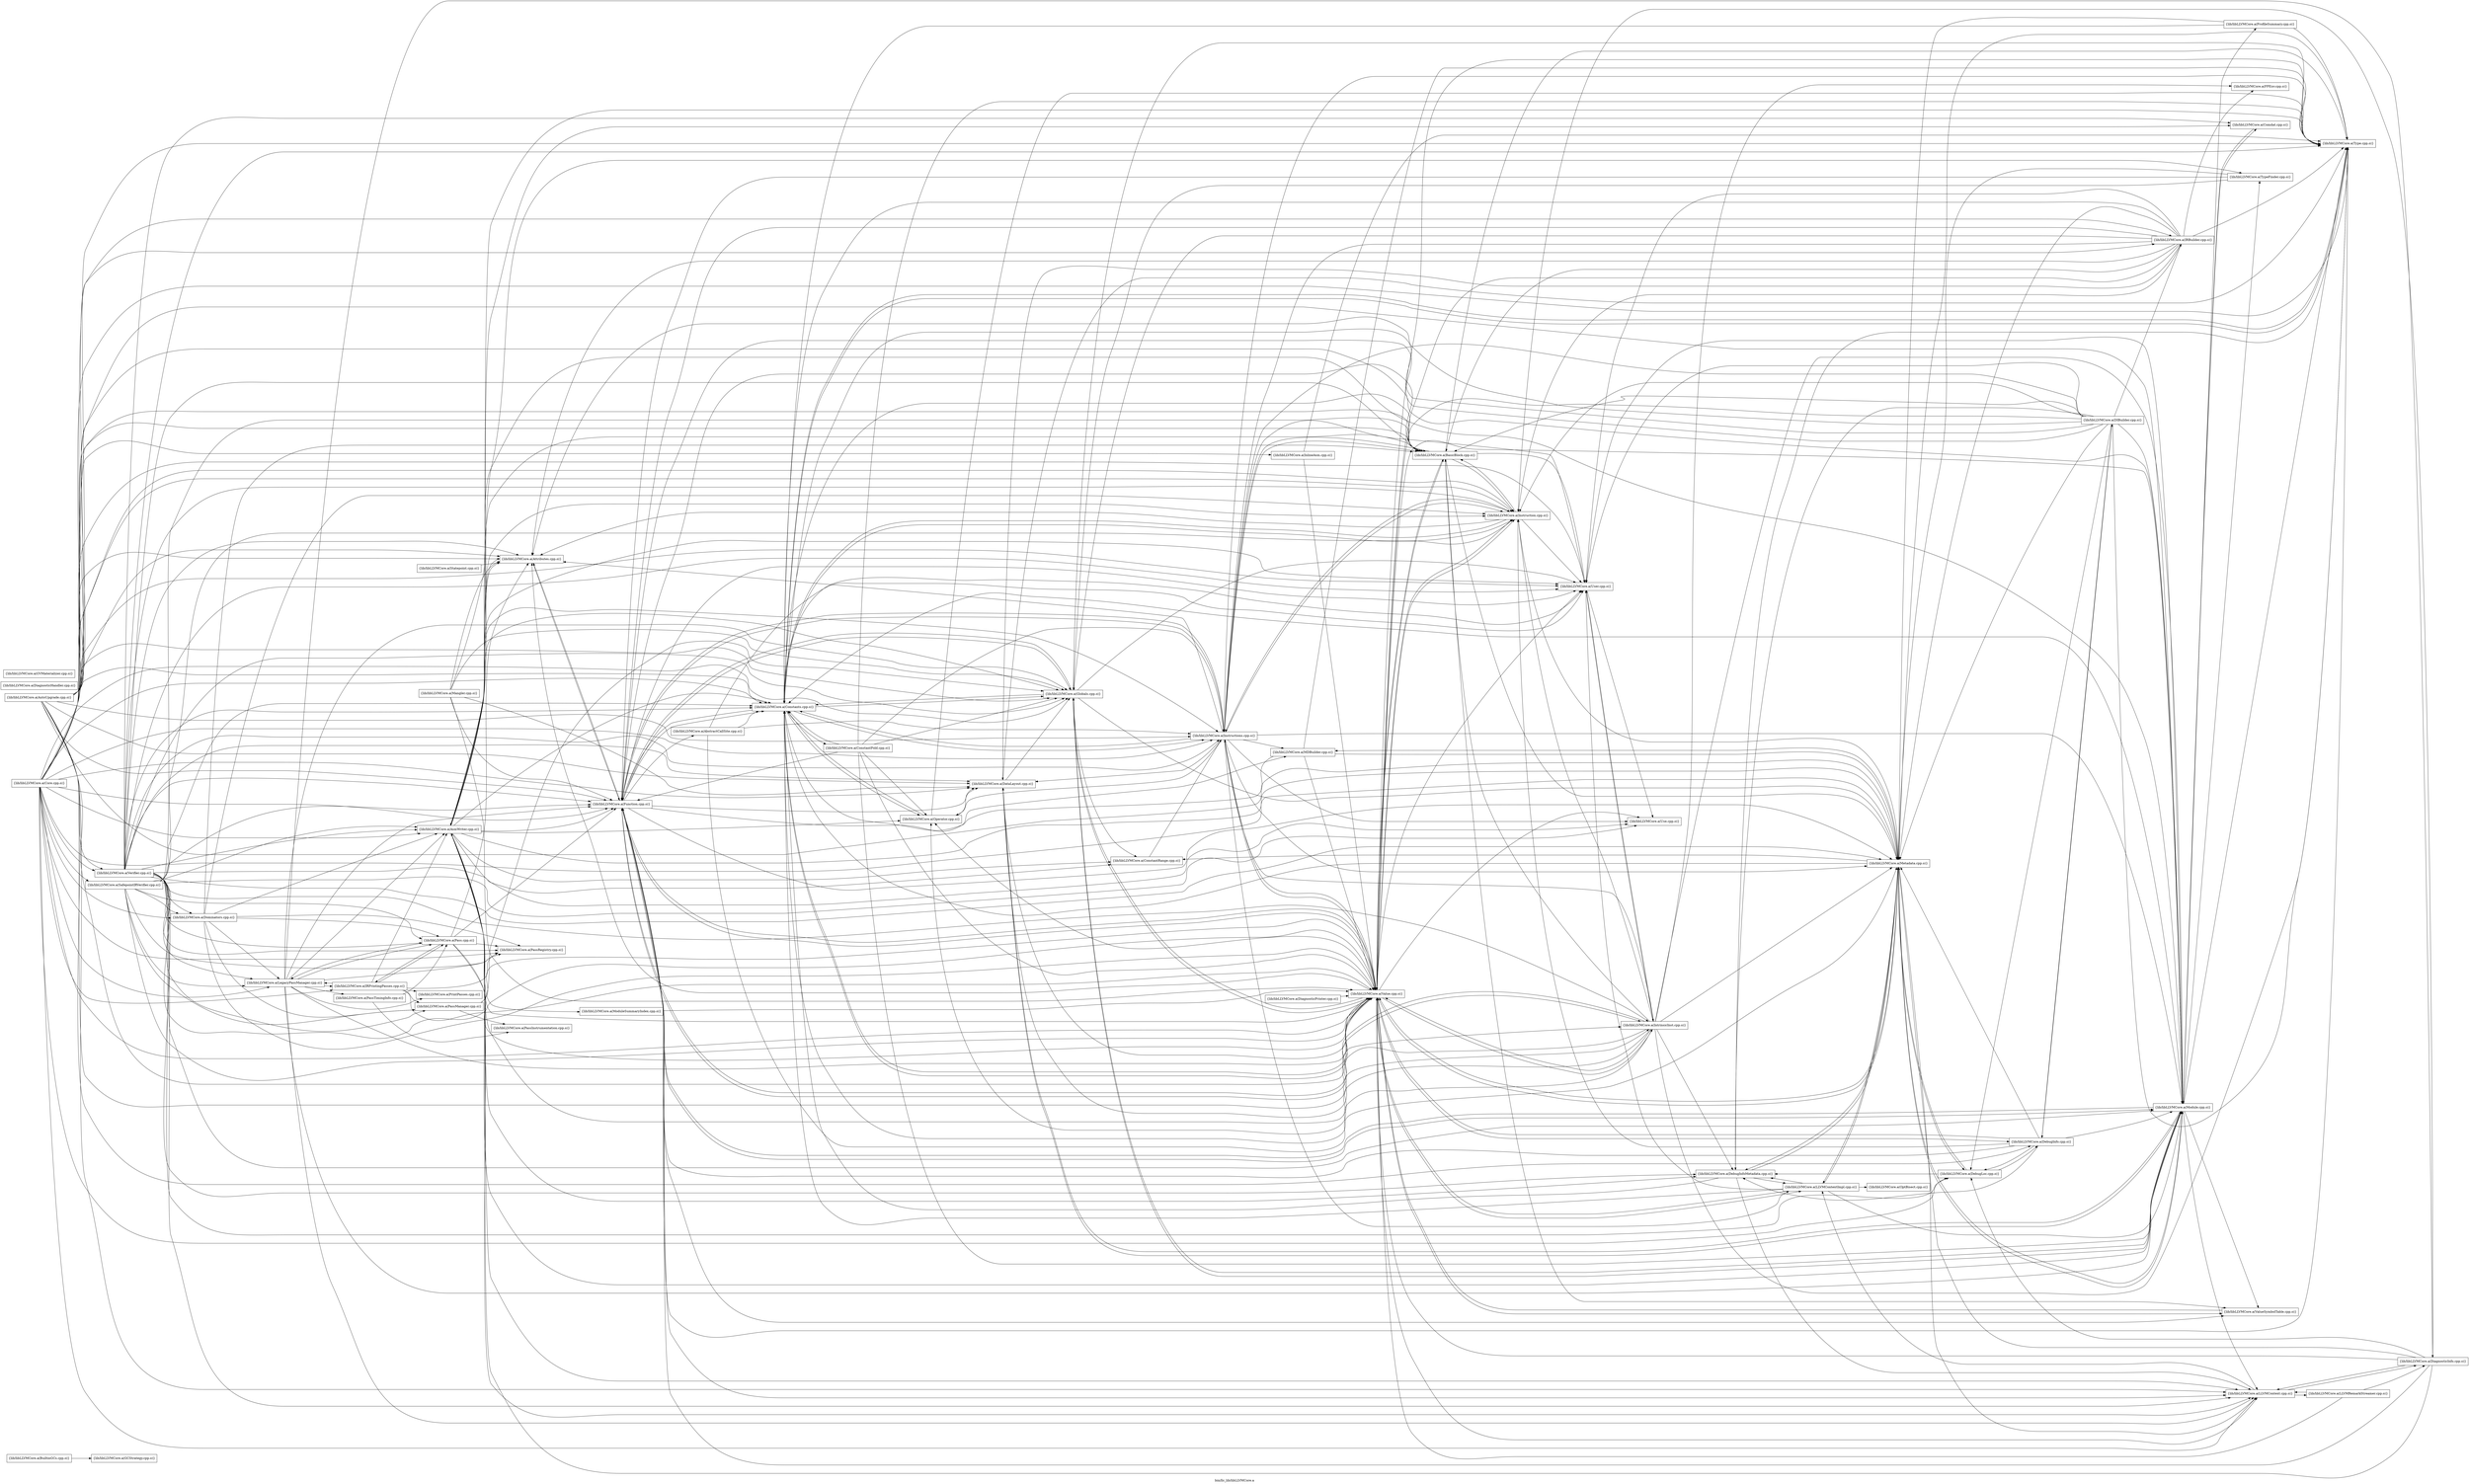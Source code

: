 digraph "bin/llc_lib/libLLVMCore.a" {
	label="bin/llc_lib/libLLVMCore.a";
	rankdir=LR;
	{ rank=same; Node0x561a16ecaf58;  }
	{ rank=same; Node0x561a16ecaf58;  }

	Node0x561a16ecaf58 [shape=record,shape=box,group=0,label="{lib/libLLVMCore.a(BuiltinGCs.cpp.o)}"];
	Node0x561a16ecaf58 -> Node0x561a16ecc038;
	Node0x561a16ecdf28 [shape=record,shape=box,group=0,label="{lib/libLLVMCore.a(Core.cpp.o)}"];
	Node0x561a16ecdf28 -> Node0x561a16ec88e8;
	Node0x561a16ecdf28 -> Node0x561a16ec96a8;
	Node0x561a16ecdf28 -> Node0x561a16eca288;
	Node0x561a16ecdf28 -> Node0x561a16ece1f8;
	Node0x561a16ecdf28 -> Node0x561a16ecf918;
	Node0x561a16ecdf28 -> Node0x561a16ed05e8;
	Node0x561a16ecdf28 -> Node0x561a16ecb0e8;
	Node0x561a16ecdf28 -> Node0x561a16ecbcc8;
	Node0x561a16ecdf28 -> Node0x561a16eccb78;
	Node0x561a16ecdf28 -> Node0x561a16eccda8;
	Node0x561a16ecdf28 -> Node0x561a16ec3c58;
	Node0x561a16ecdf28 -> Node0x561a16ec4388;
	Node0x561a16ecdf28 -> Node0x561a16ecffa8;
	Node0x561a16ecdf28 -> Node0x561a16ed0728;
	Node0x561a16ecdf28 -> Node0x561a16ecf008;
	Node0x561a16ecdf28 -> Node0x561a16ecdde8;
	Node0x561a16ecdf28 -> Node0x561a16ecc948;
	Node0x561a16ecdf28 -> Node0x561a16ee2f68;
	Node0x561a16ecdf28 -> Node0x561a16ee5df8;
	Node0x561a16ecdf28 -> Node0x561a16ecda28;
	Node0x561a16ecdf28 -> Node0x561a16ed22a8;
	Node0x561a16ecdf28 -> Node0x561a16ed0318;
	Node0x561a16ecdf28 -> Node0x561a16ed0598;
	Node0x561a16ecdf28 -> Node0x561a16ec04b8;
	Node0x561a16ecf918 [shape=record,shape=box,group=0,label="{lib/libLLVMCore.a(DataLayout.cpp.o)}"];
	Node0x561a16ecf918 -> Node0x561a16eccb78;
	Node0x561a16ecf918 -> Node0x561a16ee2f68;
	Node0x561a16ecf918 -> Node0x561a16ed22a8;
	Node0x561a16ed0368 [shape=record,shape=box,group=0,label="{lib/libLLVMCore.a(DiagnosticHandler.cpp.o)}"];
	Node0x561a16ecf008 [shape=record,shape=box,group=0,label="{lib/libLLVMCore.a(LLVMContext.cpp.o)}"];
	Node0x561a16ecf008 -> Node0x561a16eca238;
	Node0x561a16ecf008 -> Node0x561a16ece338;
	Node0x561a16ecf008 -> Node0x561a16eceab8;
	Node0x561a16eceab8 [shape=record,shape=box,group=0,label="{lib/libLLVMCore.a(LLVMRemarkStreamer.cpp.o)}"];
	Node0x561a16eceab8 -> Node0x561a16eca238;
	Node0x561a16eceab8 -> Node0x561a16ecf008;
	Node0x561a16eceab8 -> Node0x561a16ed0598;
	Node0x561a16ecdde8 [shape=record,shape=box,group=0,label="{lib/libLLVMCore.a(LegacyPassManager.cpp.o)}"];
	Node0x561a16ecdde8 -> Node0x561a16ec88e8;
	Node0x561a16ecdde8 -> Node0x561a16eca238;
	Node0x561a16ecdde8 -> Node0x561a16ecbcc8;
	Node0x561a16ecdde8 -> Node0x561a16eccb78;
	Node0x561a16ecdde8 -> Node0x561a16ec3c58;
	Node0x561a16ecdde8 -> Node0x561a16ecf008;
	Node0x561a16ecdde8 -> Node0x561a16ee2f68;
	Node0x561a16ecdde8 -> Node0x561a16ee2658;
	Node0x561a16ecdde8 -> Node0x561a16ee5df8;
	Node0x561a16ecdde8 -> Node0x561a16ee42c8;
	Node0x561a16ecdde8 -> Node0x561a16ee4f98;
	Node0x561a16ecdde8 -> Node0x561a16ed0598;
	Node0x561a16ee2f68 [shape=record,shape=box,group=0,label="{lib/libLLVMCore.a(Module.cpp.o)}"];
	Node0x561a16ee2f68 -> Node0x561a16eca7d8;
	Node0x561a16ee2f68 -> Node0x561a16ece1f8;
	Node0x561a16ee2f68 -> Node0x561a16ecf918;
	Node0x561a16ee2f68 -> Node0x561a16ecbcc8;
	Node0x561a16ee2f68 -> Node0x561a16eccb78;
	Node0x561a16ee2f68 -> Node0x561a16ecf008;
	Node0x561a16ee2f68 -> Node0x561a16ecc948;
	Node0x561a16ee2f68 -> Node0x561a16ed2028;
	Node0x561a16ee2f68 -> Node0x561a16ed22a8;
	Node0x561a16ee2f68 -> Node0x561a16ed1b78;
	Node0x561a16ee2f68 -> Node0x561a16ed0318;
	Node0x561a16ee2f68 -> Node0x561a16ed0598;
	Node0x561a16ee2f68 -> Node0x561a16ec06e8;
	Node0x561a16ee5df8 [shape=record,shape=box,group=0,label="{lib/libLLVMCore.a(PassRegistry.cpp.o)}"];
	Node0x561a16ec04b8 [shape=record,shape=box,group=0,label="{lib/libLLVMCore.a(Verifier.cpp.o)}"];
	Node0x561a16ec04b8 -> Node0x561a16ec88e8;
	Node0x561a16ec04b8 -> Node0x561a16ec96a8;
	Node0x561a16ec04b8 -> Node0x561a16eca288;
	Node0x561a16ec04b8 -> Node0x561a16eca7d8;
	Node0x561a16ec04b8 -> Node0x561a16ec2a88;
	Node0x561a16ec04b8 -> Node0x561a16ece1f8;
	Node0x561a16ec04b8 -> Node0x561a16ecf918;
	Node0x561a16ec04b8 -> Node0x561a16ed12b8;
	Node0x561a16ec04b8 -> Node0x561a16ed05e8;
	Node0x561a16ec04b8 -> Node0x561a16ecb0e8;
	Node0x561a16ec04b8 -> Node0x561a16ecbcc8;
	Node0x561a16ec04b8 -> Node0x561a16eccb78;
	Node0x561a16ec04b8 -> Node0x561a16ecffa8;
	Node0x561a16ec04b8 -> Node0x561a16ed0728;
	Node0x561a16ec04b8 -> Node0x561a16ecfcd8;
	Node0x561a16ec04b8 -> Node0x561a16ecf008;
	Node0x561a16ec04b8 -> Node0x561a16ecdde8;
	Node0x561a16ec04b8 -> Node0x561a16ecc948;
	Node0x561a16ec04b8 -> Node0x561a16ee2f68;
	Node0x561a16ec04b8 -> Node0x561a16ee2658;
	Node0x561a16ec04b8 -> Node0x561a16ee58a8;
	Node0x561a16ec04b8 -> Node0x561a16ee5df8;
	Node0x561a16ec04b8 -> Node0x561a16ed22a8;
	Node0x561a16ec04b8 -> Node0x561a16ed0318;
	Node0x561a16ec04b8 -> Node0x561a16ed0598;
	Node0x561a16ee2658 [shape=record,shape=box,group=0,label="{lib/libLLVMCore.a(Pass.cpp.o)}"];
	Node0x561a16ee2658 -> Node0x561a16ec96a8;
	Node0x561a16ee2658 -> Node0x561a16ecbcc8;
	Node0x561a16ee2658 -> Node0x561a16ec3c58;
	Node0x561a16ee2658 -> Node0x561a16ecf008;
	Node0x561a16ee2658 -> Node0x561a16ecdde8;
	Node0x561a16ee2658 -> Node0x561a16ee5df8;
	Node0x561a16ee2658 -> Node0x561a16ed0598;
	Node0x561a16ed0598 [shape=record,shape=box,group=0,label="{lib/libLLVMCore.a(Value.cpp.o)}"];
	Node0x561a16ed0598 -> Node0x561a16ec96a8;
	Node0x561a16ed0598 -> Node0x561a16eca288;
	Node0x561a16ed0598 -> Node0x561a16ece1f8;
	Node0x561a16ed0598 -> Node0x561a16ecf918;
	Node0x561a16ed0598 -> Node0x561a16ecec48;
	Node0x561a16ed0598 -> Node0x561a16ecbcc8;
	Node0x561a16ed0598 -> Node0x561a16eccb78;
	Node0x561a16ed0598 -> Node0x561a16ecffa8;
	Node0x561a16ed0598 -> Node0x561a16ed0728;
	Node0x561a16ed0598 -> Node0x561a16ecfcd8;
	Node0x561a16ed0598 -> Node0x561a16ecf008;
	Node0x561a16ed0598 -> Node0x561a16ece338;
	Node0x561a16ed0598 -> Node0x561a16ecc948;
	Node0x561a16ed0598 -> Node0x561a16ee2108;
	Node0x561a16ed0598 -> Node0x561a16ed22a8;
	Node0x561a16ed0598 -> Node0x561a16ed0a48;
	Node0x561a16ed0598 -> Node0x561a16ed0318;
	Node0x561a16ed0598 -> Node0x561a16ec06e8;
	Node0x561a16ec96a8 [shape=record,shape=box,group=0,label="{lib/libLLVMCore.a(Attributes.cpp.o)}"];
	Node0x561a16ec96a8 -> Node0x561a16ec88e8;
	Node0x561a16ec96a8 -> Node0x561a16ecbcc8;
	Node0x561a16ece1f8 [shape=record,shape=box,group=0,label="{lib/libLLVMCore.a(Constants.cpp.o)}"];
	Node0x561a16ece1f8 -> Node0x561a16ec2808;
	Node0x561a16ece1f8 -> Node0x561a16ecbcc8;
	Node0x561a16ece1f8 -> Node0x561a16eccb78;
	Node0x561a16ece1f8 -> Node0x561a16ecffa8;
	Node0x561a16ece1f8 -> Node0x561a16ed0728;
	Node0x561a16ece1f8 -> Node0x561a16ee2108;
	Node0x561a16ece1f8 -> Node0x561a16ed22a8;
	Node0x561a16ece1f8 -> Node0x561a16ed0318;
	Node0x561a16ece1f8 -> Node0x561a16ed0598;
	Node0x561a16ecc6c8 [shape=record,shape=box,group=0,label="{lib/libLLVMCore.a(Mangler.cpp.o)}"];
	Node0x561a16ecc6c8 -> Node0x561a16ec96a8;
	Node0x561a16ecc6c8 -> Node0x561a16ecf918;
	Node0x561a16ecc6c8 -> Node0x561a16ecbcc8;
	Node0x561a16ecc6c8 -> Node0x561a16eccb78;
	Node0x561a16ecc6c8 -> Node0x561a16ee2f68;
	Node0x561a16ecc6c8 -> Node0x561a16ed0598;
	Node0x561a16ecc948 [shape=record,shape=box,group=0,label="{lib/libLLVMCore.a(Metadata.cpp.o)}"];
	Node0x561a16ecc948 -> Node0x561a16ec2a88;
	Node0x561a16ecc948 -> Node0x561a16ece1f8;
	Node0x561a16ecc948 -> Node0x561a16ed12b8;
	Node0x561a16ecc948 -> Node0x561a16ed05e8;
	Node0x561a16ecc948 -> Node0x561a16ecf008;
	Node0x561a16ecc948 -> Node0x561a16ece338;
	Node0x561a16ecc948 -> Node0x561a16ecce98;
	Node0x561a16ecc948 -> Node0x561a16ee2f68;
	Node0x561a16ecc948 -> Node0x561a16ed22a8;
	Node0x561a16ecc948 -> Node0x561a16ed0598;
	Node0x561a16eca238 [shape=record,shape=box,group=0,label="{lib/libLLVMCore.a(DiagnosticInfo.cpp.o)}"];
	Node0x561a16eca238 -> Node0x561a16ec88e8;
	Node0x561a16eca238 -> Node0x561a16ed05e8;
	Node0x561a16eca238 -> Node0x561a16ecbcc8;
	Node0x561a16eca238 -> Node0x561a16ecffa8;
	Node0x561a16eca238 -> Node0x561a16ecf008;
	Node0x561a16eca238 -> Node0x561a16ecc948;
	Node0x561a16eca238 -> Node0x561a16ed0598;
	Node0x561a16ecbcc8 [shape=record,shape=box,group=0,label="{lib/libLLVMCore.a(Function.cpp.o)}"];
	Node0x561a16ecbcc8 -> Node0x561a16ec9068;
	Node0x561a16ecbcc8 -> Node0x561a16ec96a8;
	Node0x561a16ecbcc8 -> Node0x561a16eca288;
	Node0x561a16ecbcc8 -> Node0x561a16ece1f8;
	Node0x561a16ecbcc8 -> Node0x561a16ecf918;
	Node0x561a16ecbcc8 -> Node0x561a16eccb78;
	Node0x561a16ecbcc8 -> Node0x561a16ed0728;
	Node0x561a16ecbcc8 -> Node0x561a16ecfcd8;
	Node0x561a16ecbcc8 -> Node0x561a16ecf008;
	Node0x561a16ecbcc8 -> Node0x561a16ecce98;
	Node0x561a16ecbcc8 -> Node0x561a16ecc948;
	Node0x561a16ecbcc8 -> Node0x561a16ee2f68;
	Node0x561a16ecbcc8 -> Node0x561a16ed22a8;
	Node0x561a16ecbcc8 -> Node0x561a16ed0318;
	Node0x561a16ecbcc8 -> Node0x561a16ed0598;
	Node0x561a16ecbcc8 -> Node0x561a16ec06e8;
	Node0x561a16eccb78 [shape=record,shape=box,group=0,label="{lib/libLLVMCore.a(Globals.cpp.o)}"];
	Node0x561a16eccb78 -> Node0x561a16ec2a88;
	Node0x561a16eccb78 -> Node0x561a16ece1f8;
	Node0x561a16eccb78 -> Node0x561a16ecbcc8;
	Node0x561a16eccb78 -> Node0x561a16ecc948;
	Node0x561a16eccb78 -> Node0x561a16ee2f68;
	Node0x561a16eccb78 -> Node0x561a16ed22a8;
	Node0x561a16eccb78 -> Node0x561a16ed0318;
	Node0x561a16eccb78 -> Node0x561a16ed0598;
	Node0x561a16eccda8 [shape=record,shape=box,group=0,label="{lib/libLLVMCore.a(IRBuilder.cpp.o)}"];
	Node0x561a16eccda8 -> Node0x561a16ec96a8;
	Node0x561a16eccda8 -> Node0x561a16eca288;
	Node0x561a16eccda8 -> Node0x561a16ece1f8;
	Node0x561a16eccda8 -> Node0x561a16ecf918;
	Node0x561a16eccda8 -> Node0x561a16ecbcc8;
	Node0x561a16eccda8 -> Node0x561a16eccb78;
	Node0x561a16eccda8 -> Node0x561a16ec3f28;
	Node0x561a16eccda8 -> Node0x561a16ecffa8;
	Node0x561a16eccda8 -> Node0x561a16ed0728;
	Node0x561a16eccda8 -> Node0x561a16ecc948;
	Node0x561a16eccda8 -> Node0x561a16ed22a8;
	Node0x561a16eccda8 -> Node0x561a16ed0318;
	Node0x561a16eccda8 -> Node0x561a16ed0598;
	Node0x561a16ec4388 [shape=record,shape=box,group=0,label="{lib/libLLVMCore.a(InlineAsm.cpp.o)}"];
	Node0x561a16ec4388 -> Node0x561a16ed22a8;
	Node0x561a16ec4388 -> Node0x561a16ed0598;
	Node0x561a16ecffa8 [shape=record,shape=box,group=0,label="{lib/libLLVMCore.a(Instruction.cpp.o)}"];
	Node0x561a16ecffa8 -> Node0x561a16ec96a8;
	Node0x561a16ecffa8 -> Node0x561a16eca288;
	Node0x561a16ecffa8 -> Node0x561a16ece1f8;
	Node0x561a16ecffa8 -> Node0x561a16ed0728;
	Node0x561a16ecffa8 -> Node0x561a16ecc948;
	Node0x561a16ecffa8 -> Node0x561a16ed0318;
	Node0x561a16ecffa8 -> Node0x561a16ed0598;
	Node0x561a16ed0728 [shape=record,shape=box,group=0,label="{lib/libLLVMCore.a(Instructions.cpp.o)}"];
	Node0x561a16ed0728 -> Node0x561a16ec96a8;
	Node0x561a16ed0728 -> Node0x561a16eca288;
	Node0x561a16ed0728 -> Node0x561a16ece1f8;
	Node0x561a16ed0728 -> Node0x561a16ecf918;
	Node0x561a16ed0728 -> Node0x561a16ecbcc8;
	Node0x561a16ed0728 -> Node0x561a16ecffa8;
	Node0x561a16ed0728 -> Node0x561a16ece338;
	Node0x561a16ed0728 -> Node0x561a16ecce98;
	Node0x561a16ed0728 -> Node0x561a16ecc948;
	Node0x561a16ed0728 -> Node0x561a16ee2f68;
	Node0x561a16ed0728 -> Node0x561a16ee2108;
	Node0x561a16ed0728 -> Node0x561a16ed22a8;
	Node0x561a16ed0728 -> Node0x561a16ed0a48;
	Node0x561a16ed0728 -> Node0x561a16ed0318;
	Node0x561a16ed0728 -> Node0x561a16ed0598;
	Node0x561a16ed22a8 [shape=record,shape=box,group=0,label="{lib/libLLVMCore.a(Type.cpp.o)}"];
	Node0x561a16ed22a8 -> Node0x561a16ece1f8;
	Node0x561a16ed0318 [shape=record,shape=box,group=0,label="{lib/libLLVMCore.a(User.cpp.o)}"];
	Node0x561a16ed0318 -> Node0x561a16ecfcd8;
	Node0x561a16ed0318 -> Node0x561a16ed0a48;
	Node0x561a16eca288 [shape=record,shape=box,group=0,label="{lib/libLLVMCore.a(BasicBlock.cpp.o)}"];
	Node0x561a16eca288 -> Node0x561a16ece1f8;
	Node0x561a16eca288 -> Node0x561a16ecffa8;
	Node0x561a16eca288 -> Node0x561a16ed0728;
	Node0x561a16eca288 -> Node0x561a16ecc948;
	Node0x561a16eca288 -> Node0x561a16ed22a8;
	Node0x561a16eca288 -> Node0x561a16ed0318;
	Node0x561a16eca288 -> Node0x561a16ed0598;
	Node0x561a16eca288 -> Node0x561a16ec06e8;
	Node0x561a16ecfcd8 [shape=record,shape=box,group=0,label="{lib/libLLVMCore.a(IntrinsicInst.cpp.o)}"];
	Node0x561a16ecfcd8 -> Node0x561a16eca288;
	Node0x561a16ecfcd8 -> Node0x561a16ece1f8;
	Node0x561a16ecfcd8 -> Node0x561a16ecf918;
	Node0x561a16ecfcd8 -> Node0x561a16ed12b8;
	Node0x561a16ecfcd8 -> Node0x561a16ecbcc8;
	Node0x561a16ecfcd8 -> Node0x561a16ec3f28;
	Node0x561a16ecfcd8 -> Node0x561a16ecffa8;
	Node0x561a16ecfcd8 -> Node0x561a16ed0728;
	Node0x561a16ecfcd8 -> Node0x561a16ecc948;
	Node0x561a16ecfcd8 -> Node0x561a16ee2f68;
	Node0x561a16ecfcd8 -> Node0x561a16ee2108;
	Node0x561a16ecfcd8 -> Node0x561a16ed22a8;
	Node0x561a16ecfcd8 -> Node0x561a16ed0318;
	Node0x561a16ecfcd8 -> Node0x561a16ed0598;
	Node0x561a16ee2108 [shape=record,shape=box,group=0,label="{lib/libLLVMCore.a(Operator.cpp.o)}"];
	Node0x561a16ee2108 -> Node0x561a16ece1f8;
	Node0x561a16ee2108 -> Node0x561a16ecf918;
	Node0x561a16ee2108 -> Node0x561a16ed22a8;
	Node0x561a16ed12b8 [shape=record,shape=box,group=0,label="{lib/libLLVMCore.a(DebugInfoMetadata.cpp.o)}"];
	Node0x561a16ed12b8 -> Node0x561a16ece1f8;
	Node0x561a16ed12b8 -> Node0x561a16ecf008;
	Node0x561a16ed12b8 -> Node0x561a16ece338;
	Node0x561a16ed12b8 -> Node0x561a16ecc948;
	Node0x561a16ed12b8 -> Node0x561a16ed22a8;
	Node0x561a16ec2a88 [shape=record,shape=box,group=0,label="{lib/libLLVMCore.a(ConstantRange.cpp.o)}"];
	Node0x561a16ec2a88 -> Node0x561a16ed0728;
	Node0x561a16ed05e8 [shape=record,shape=box,group=0,label="{lib/libLLVMCore.a(DebugLoc.cpp.o)}"];
	Node0x561a16ed05e8 -> Node0x561a16ecec48;
	Node0x561a16ed05e8 -> Node0x561a16ed12b8;
	Node0x561a16ed05e8 -> Node0x561a16ecc948;
	Node0x561a16ecb0e8 [shape=record,shape=box,group=0,label="{lib/libLLVMCore.a(Dominators.cpp.o)}"];
	Node0x561a16ecb0e8 -> Node0x561a16ec88e8;
	Node0x561a16ecb0e8 -> Node0x561a16eca288;
	Node0x561a16ecb0e8 -> Node0x561a16ecffa8;
	Node0x561a16ecb0e8 -> Node0x561a16ecdde8;
	Node0x561a16ecb0e8 -> Node0x561a16ee2658;
	Node0x561a16ecb0e8 -> Node0x561a16ee58a8;
	Node0x561a16ecb0e8 -> Node0x561a16ee5df8;
	Node0x561a16ecb0e8 -> Node0x561a16ed0598;
	Node0x561a16ed0a48 [shape=record,shape=box,group=0,label="{lib/libLLVMCore.a(Use.cpp.o)}"];
	Node0x561a16ec88e8 [shape=record,shape=box,group=0,label="{lib/libLLVMCore.a(AsmWriter.cpp.o)}"];
	Node0x561a16ec88e8 -> Node0x561a16ec96a8;
	Node0x561a16ec88e8 -> Node0x561a16eca288;
	Node0x561a16ec88e8 -> Node0x561a16eca7d8;
	Node0x561a16ec88e8 -> Node0x561a16ec2a88;
	Node0x561a16ec88e8 -> Node0x561a16ece1f8;
	Node0x561a16ec88e8 -> Node0x561a16ed12b8;
	Node0x561a16ec88e8 -> Node0x561a16ecbcc8;
	Node0x561a16ec88e8 -> Node0x561a16eccb78;
	Node0x561a16ec88e8 -> Node0x561a16ecffa8;
	Node0x561a16ec88e8 -> Node0x561a16ed0728;
	Node0x561a16ec88e8 -> Node0x561a16ecfcd8;
	Node0x561a16ec88e8 -> Node0x561a16ecf008;
	Node0x561a16ec88e8 -> Node0x561a16ecc948;
	Node0x561a16ec88e8 -> Node0x561a16ee2f68;
	Node0x561a16ec88e8 -> Node0x561a16ee3c88;
	Node0x561a16ec88e8 -> Node0x561a16ee2108;
	Node0x561a16ec88e8 -> Node0x561a16ed22a8;
	Node0x561a16ec88e8 -> Node0x561a16ed1b78;
	Node0x561a16ec88e8 -> Node0x561a16ed0a48;
	Node0x561a16ec88e8 -> Node0x561a16ed0318;
	Node0x561a16ec88e8 -> Node0x561a16ed0598;
	Node0x561a16ee58a8 [shape=record,shape=box,group=0,label="{lib/libLLVMCore.a(PassManager.cpp.o)}"];
	Node0x561a16ee58a8 -> Node0x561a16eccb78;
	Node0x561a16ee58a8 -> Node0x561a16ee6578;
	Node0x561a16ee58a8 -> Node0x561a16ed0598;
	Node0x561a16ec9068 [shape=record,shape=box,group=0,label="{lib/libLLVMCore.a(AbstractCallSite.cpp.o)}"];
	Node0x561a16ec9068 -> Node0x561a16ece1f8;
	Node0x561a16ec9068 -> Node0x561a16ed0728;
	Node0x561a16ec9068 -> Node0x561a16ecc948;
	Node0x561a16ec9068 -> Node0x561a16ed0318;
	Node0x561a16ee4f98 [shape=record,shape=box,group=0,label="{lib/libLLVMCore.a(PrintPasses.cpp.o)}"];
	Node0x561a16ec2808 [shape=record,shape=box,group=0,label="{lib/libLLVMCore.a(ConstantFold.cpp.o)}"];
	Node0x561a16ec2808 -> Node0x561a16ece1f8;
	Node0x561a16ec2808 -> Node0x561a16ecbcc8;
	Node0x561a16ec2808 -> Node0x561a16eccb78;
	Node0x561a16ec2808 -> Node0x561a16ed0728;
	Node0x561a16ec2808 -> Node0x561a16ee2f68;
	Node0x561a16ec2808 -> Node0x561a16ee2108;
	Node0x561a16ec2808 -> Node0x561a16ed22a8;
	Node0x561a16ec2808 -> Node0x561a16ed0598;
	Node0x561a16ed2028 [shape=record,shape=box,group=0,label="{lib/libLLVMCore.a(ProfileSummary.cpp.o)}"];
	Node0x561a16ed2028 -> Node0x561a16ece1f8;
	Node0x561a16ed2028 -> Node0x561a16ecc948;
	Node0x561a16ed2028 -> Node0x561a16ed22a8;
	Node0x561a16eca7d8 [shape=record,shape=box,group=0,label="{lib/libLLVMCore.a(Comdat.cpp.o)}"];
	Node0x561a16eca7d8 -> Node0x561a16ee2f68;
	Node0x561a16ee42c8 [shape=record,shape=box,group=0,label="{lib/libLLVMCore.a(PassTimingInfo.cpp.o)}"];
	Node0x561a16ee42c8 -> Node0x561a16ee2658;
	Node0x561a16ee42c8 -> Node0x561a16ee6578;
	Node0x561a16ecec48 [shape=record,shape=box,group=0,label="{lib/libLLVMCore.a(DebugInfo.cpp.o)}"];
	Node0x561a16ecec48 -> Node0x561a16ecfb98;
	Node0x561a16ecec48 -> Node0x561a16ed12b8;
	Node0x561a16ecec48 -> Node0x561a16ed05e8;
	Node0x561a16ecec48 -> Node0x561a16ecbcc8;
	Node0x561a16ecec48 -> Node0x561a16ecffa8;
	Node0x561a16ecec48 -> Node0x561a16ecc948;
	Node0x561a16ecec48 -> Node0x561a16ee2f68;
	Node0x561a16ecec48 -> Node0x561a16ed0598;
	Node0x561a16ecce98 [shape=record,shape=box,group=0,label="{lib/libLLVMCore.a(MDBuilder.cpp.o)}"];
	Node0x561a16ecce98 -> Node0x561a16ece1f8;
	Node0x561a16ecce98 -> Node0x561a16ecc948;
	Node0x561a16ecce98 -> Node0x561a16ed22a8;
	Node0x561a16ecce98 -> Node0x561a16ed0598;
	Node0x561a16ecfb98 [shape=record,shape=box,group=0,label="{lib/libLLVMCore.a(DIBuilder.cpp.o)}"];
	Node0x561a16ecfb98 -> Node0x561a16ec96a8;
	Node0x561a16ecfb98 -> Node0x561a16eca288;
	Node0x561a16ecfb98 -> Node0x561a16ece1f8;
	Node0x561a16ecfb98 -> Node0x561a16ecec48;
	Node0x561a16ecfb98 -> Node0x561a16ed12b8;
	Node0x561a16ecfb98 -> Node0x561a16ed05e8;
	Node0x561a16ecfb98 -> Node0x561a16ecbcc8;
	Node0x561a16ecfb98 -> Node0x561a16eccda8;
	Node0x561a16ecfb98 -> Node0x561a16ecffa8;
	Node0x561a16ecfb98 -> Node0x561a16ed0728;
	Node0x561a16ecfb98 -> Node0x561a16ecc948;
	Node0x561a16ecfb98 -> Node0x561a16ee2f68;
	Node0x561a16ecfb98 -> Node0x561a16ed22a8;
	Node0x561a16ecfb98 -> Node0x561a16ed0318;
	Node0x561a16ecfb98 -> Node0x561a16ed0598;
	Node0x561a16ec3c58 [shape=record,shape=box,group=0,label="{lib/libLLVMCore.a(IRPrintingPasses.cpp.o)}"];
	Node0x561a16ec3c58 -> Node0x561a16ec88e8;
	Node0x561a16ec3c58 -> Node0x561a16ecdde8;
	Node0x561a16ec3c58 -> Node0x561a16ee2658;
	Node0x561a16ec3c58 -> Node0x561a16ee58a8;
	Node0x561a16ec3c58 -> Node0x561a16ee5df8;
	Node0x561a16ec3c58 -> Node0x561a16ee4f98;
	Node0x561a16ec3c58 -> Node0x561a16ed0598;
	Node0x561a16ee3c88 [shape=record,shape=box,group=0,label="{lib/libLLVMCore.a(ModuleSummaryIndex.cpp.o)}"];
	Node0x561a16ee3c88 -> Node0x561a16ed0598;
	Node0x561a16ed1b78 [shape=record,shape=box,group=0,label="{lib/libLLVMCore.a(TypeFinder.cpp.o)}"];
	Node0x561a16ed1b78 -> Node0x561a16ecbcc8;
	Node0x561a16ed1b78 -> Node0x561a16eccb78;
	Node0x561a16ed1b78 -> Node0x561a16ecc948;
	Node0x561a16ec06e8 [shape=record,shape=box,group=0,label="{lib/libLLVMCore.a(ValueSymbolTable.cpp.o)}"];
	Node0x561a16ec06e8 -> Node0x561a16ed0598;
	Node0x561a16ecc038 [shape=record,shape=box,group=0,label="{lib/libLLVMCore.a(GCStrategy.cpp.o)}"];
	Node0x561a16ecda28 [shape=record,shape=box,group=0,label="{lib/libLLVMCore.a(SafepointIRVerifier.cpp.o)}"];
	Node0x561a16ecda28 -> Node0x561a16ec88e8;
	Node0x561a16ecda28 -> Node0x561a16eca288;
	Node0x561a16ecda28 -> Node0x561a16ece1f8;
	Node0x561a16ecda28 -> Node0x561a16ecb0e8;
	Node0x561a16ecda28 -> Node0x561a16ecbcc8;
	Node0x561a16ecda28 -> Node0x561a16ecffa8;
	Node0x561a16ecda28 -> Node0x561a16ecdde8;
	Node0x561a16ecda28 -> Node0x561a16ee2658;
	Node0x561a16ecda28 -> Node0x561a16ee58a8;
	Node0x561a16ecda28 -> Node0x561a16ee5df8;
	Node0x561a16ecda28 -> Node0x561a16ed0a48;
	Node0x561a16ecda28 -> Node0x561a16ed0598;
	Node0x561a16ece338 [shape=record,shape=box,group=0,label="{lib/libLLVMCore.a(LLVMContextImpl.cpp.o)}"];
	Node0x561a16ece338 -> Node0x561a16ece1f8;
	Node0x561a16ece338 -> Node0x561a16ed12b8;
	Node0x561a16ece338 -> Node0x561a16ecc948;
	Node0x561a16ece338 -> Node0x561a16ee2f68;
	Node0x561a16ece338 -> Node0x561a16ee1988;
	Node0x561a16ece338 -> Node0x561a16ed0318;
	Node0x561a16ece338 -> Node0x561a16ed0598;
	Node0x561a16ecae68 [shape=record,shape=box,group=0,label="{lib/libLLVMCore.a(DiagnosticPrinter.cpp.o)}"];
	Node0x561a16ecae68 -> Node0x561a16ed0598;
	Node0x561a16ec3f28 [shape=record,shape=box,group=0,label="{lib/libLLVMCore.a(FPEnv.cpp.o)}"];
	Node0x561a16ee1988 [shape=record,shape=box,group=0,label="{lib/libLLVMCore.a(OptBisect.cpp.o)}"];
	Node0x561a16ee6578 [shape=record,shape=box,group=0,label="{lib/libLLVMCore.a(PassInstrumentation.cpp.o)}"];
	Node0x561a16ede698 [shape=record,shape=box,group=0,label="{lib/libLLVMCore.a(AutoUpgrade.cpp.o)}"];
	Node0x561a16ede698 -> Node0x561a16ec96a8;
	Node0x561a16ede698 -> Node0x561a16eca288;
	Node0x561a16ede698 -> Node0x561a16ece1f8;
	Node0x561a16ede698 -> Node0x561a16ecf918;
	Node0x561a16ede698 -> Node0x561a16ecec48;
	Node0x561a16ede698 -> Node0x561a16ecbcc8;
	Node0x561a16ede698 -> Node0x561a16eccb78;
	Node0x561a16ede698 -> Node0x561a16eccda8;
	Node0x561a16ede698 -> Node0x561a16ecffa8;
	Node0x561a16ede698 -> Node0x561a16ed0728;
	Node0x561a16ede698 -> Node0x561a16ecfcd8;
	Node0x561a16ede698 -> Node0x561a16ecf008;
	Node0x561a16ede698 -> Node0x561a16ecc948;
	Node0x561a16ede698 -> Node0x561a16ee2f68;
	Node0x561a16ede698 -> Node0x561a16ed22a8;
	Node0x561a16ede698 -> Node0x561a16ed0318;
	Node0x561a16ede698 -> Node0x561a16ed0598;
	Node0x561a16ede698 -> Node0x561a16ec04b8;
	Node0x561a16ed68f8 [shape=record,shape=box,group=0,label="{lib/libLLVMCore.a(Statepoint.cpp.o)}"];
	Node0x561a16ed68f8 -> Node0x561a16ec96a8;
	Node0x561a16ebef28 [shape=record,shape=box,group=0,label="{lib/libLLVMCore.a(GVMaterializer.cpp.o)}"];
}
